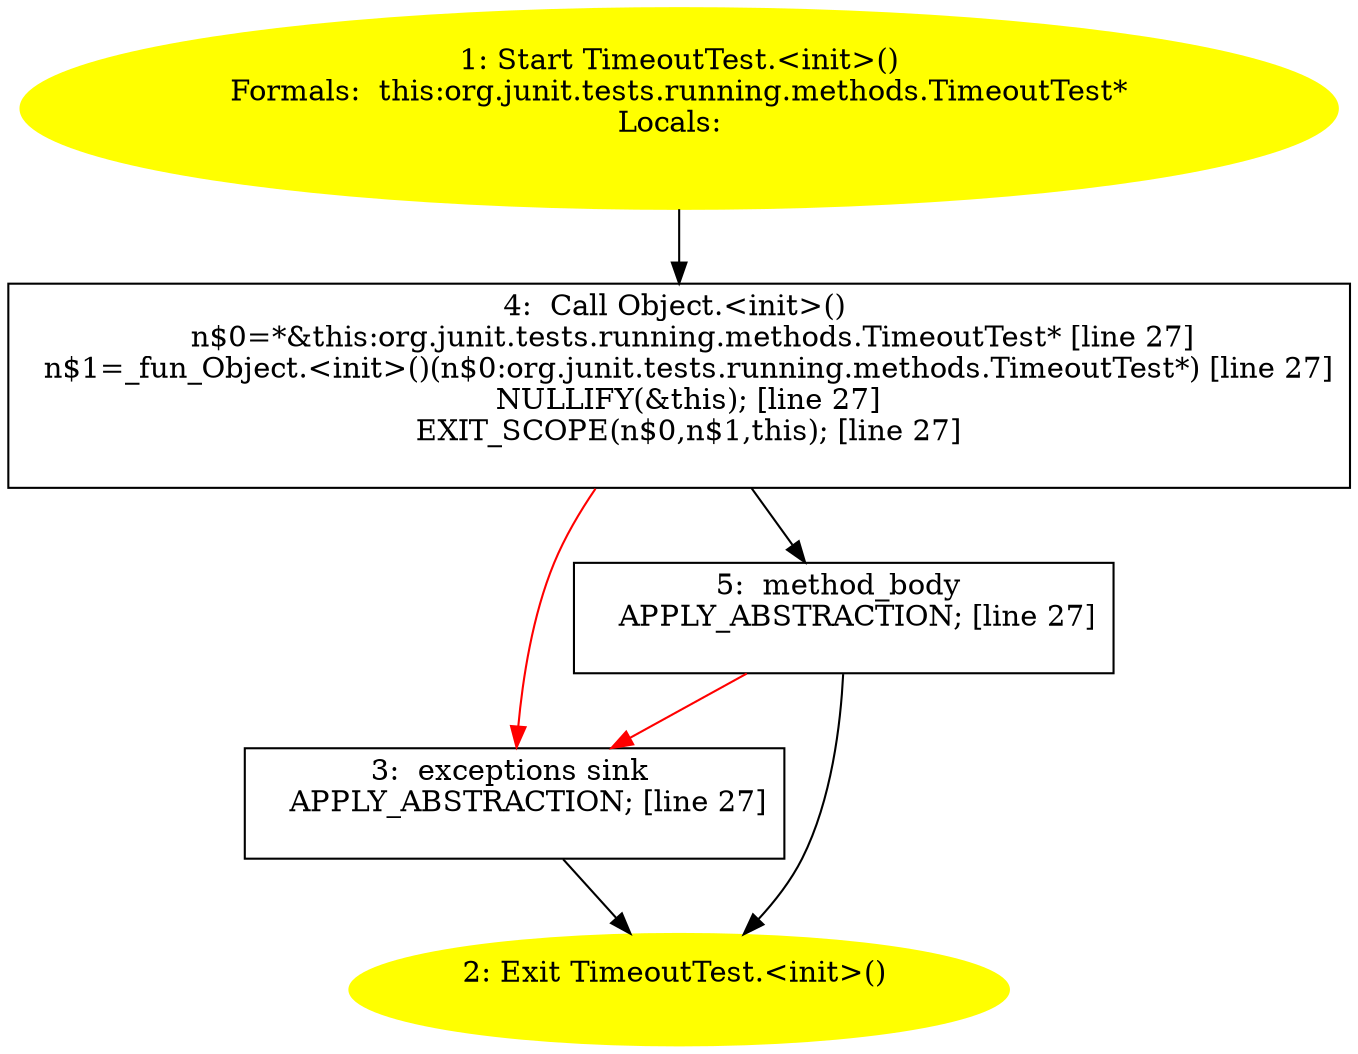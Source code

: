 /* @generated */
digraph cfg {
"org.junit.tests.running.methods.TimeoutTest.<init>().d2ff4573efcd0693aff7f21efccb5e4c_1" [label="1: Start TimeoutTest.<init>()\nFormals:  this:org.junit.tests.running.methods.TimeoutTest*\nLocals:  \n  " color=yellow style=filled]
	

	 "org.junit.tests.running.methods.TimeoutTest.<init>().d2ff4573efcd0693aff7f21efccb5e4c_1" -> "org.junit.tests.running.methods.TimeoutTest.<init>().d2ff4573efcd0693aff7f21efccb5e4c_4" ;
"org.junit.tests.running.methods.TimeoutTest.<init>().d2ff4573efcd0693aff7f21efccb5e4c_2" [label="2: Exit TimeoutTest.<init>() \n  " color=yellow style=filled]
	

"org.junit.tests.running.methods.TimeoutTest.<init>().d2ff4573efcd0693aff7f21efccb5e4c_3" [label="3:  exceptions sink \n   APPLY_ABSTRACTION; [line 27]\n " shape="box"]
	

	 "org.junit.tests.running.methods.TimeoutTest.<init>().d2ff4573efcd0693aff7f21efccb5e4c_3" -> "org.junit.tests.running.methods.TimeoutTest.<init>().d2ff4573efcd0693aff7f21efccb5e4c_2" ;
"org.junit.tests.running.methods.TimeoutTest.<init>().d2ff4573efcd0693aff7f21efccb5e4c_4" [label="4:  Call Object.<init>() \n   n$0=*&this:org.junit.tests.running.methods.TimeoutTest* [line 27]\n  n$1=_fun_Object.<init>()(n$0:org.junit.tests.running.methods.TimeoutTest*) [line 27]\n  NULLIFY(&this); [line 27]\n  EXIT_SCOPE(n$0,n$1,this); [line 27]\n " shape="box"]
	

	 "org.junit.tests.running.methods.TimeoutTest.<init>().d2ff4573efcd0693aff7f21efccb5e4c_4" -> "org.junit.tests.running.methods.TimeoutTest.<init>().d2ff4573efcd0693aff7f21efccb5e4c_5" ;
	 "org.junit.tests.running.methods.TimeoutTest.<init>().d2ff4573efcd0693aff7f21efccb5e4c_4" -> "org.junit.tests.running.methods.TimeoutTest.<init>().d2ff4573efcd0693aff7f21efccb5e4c_3" [color="red" ];
"org.junit.tests.running.methods.TimeoutTest.<init>().d2ff4573efcd0693aff7f21efccb5e4c_5" [label="5:  method_body \n   APPLY_ABSTRACTION; [line 27]\n " shape="box"]
	

	 "org.junit.tests.running.methods.TimeoutTest.<init>().d2ff4573efcd0693aff7f21efccb5e4c_5" -> "org.junit.tests.running.methods.TimeoutTest.<init>().d2ff4573efcd0693aff7f21efccb5e4c_2" ;
	 "org.junit.tests.running.methods.TimeoutTest.<init>().d2ff4573efcd0693aff7f21efccb5e4c_5" -> "org.junit.tests.running.methods.TimeoutTest.<init>().d2ff4573efcd0693aff7f21efccb5e4c_3" [color="red" ];
}

